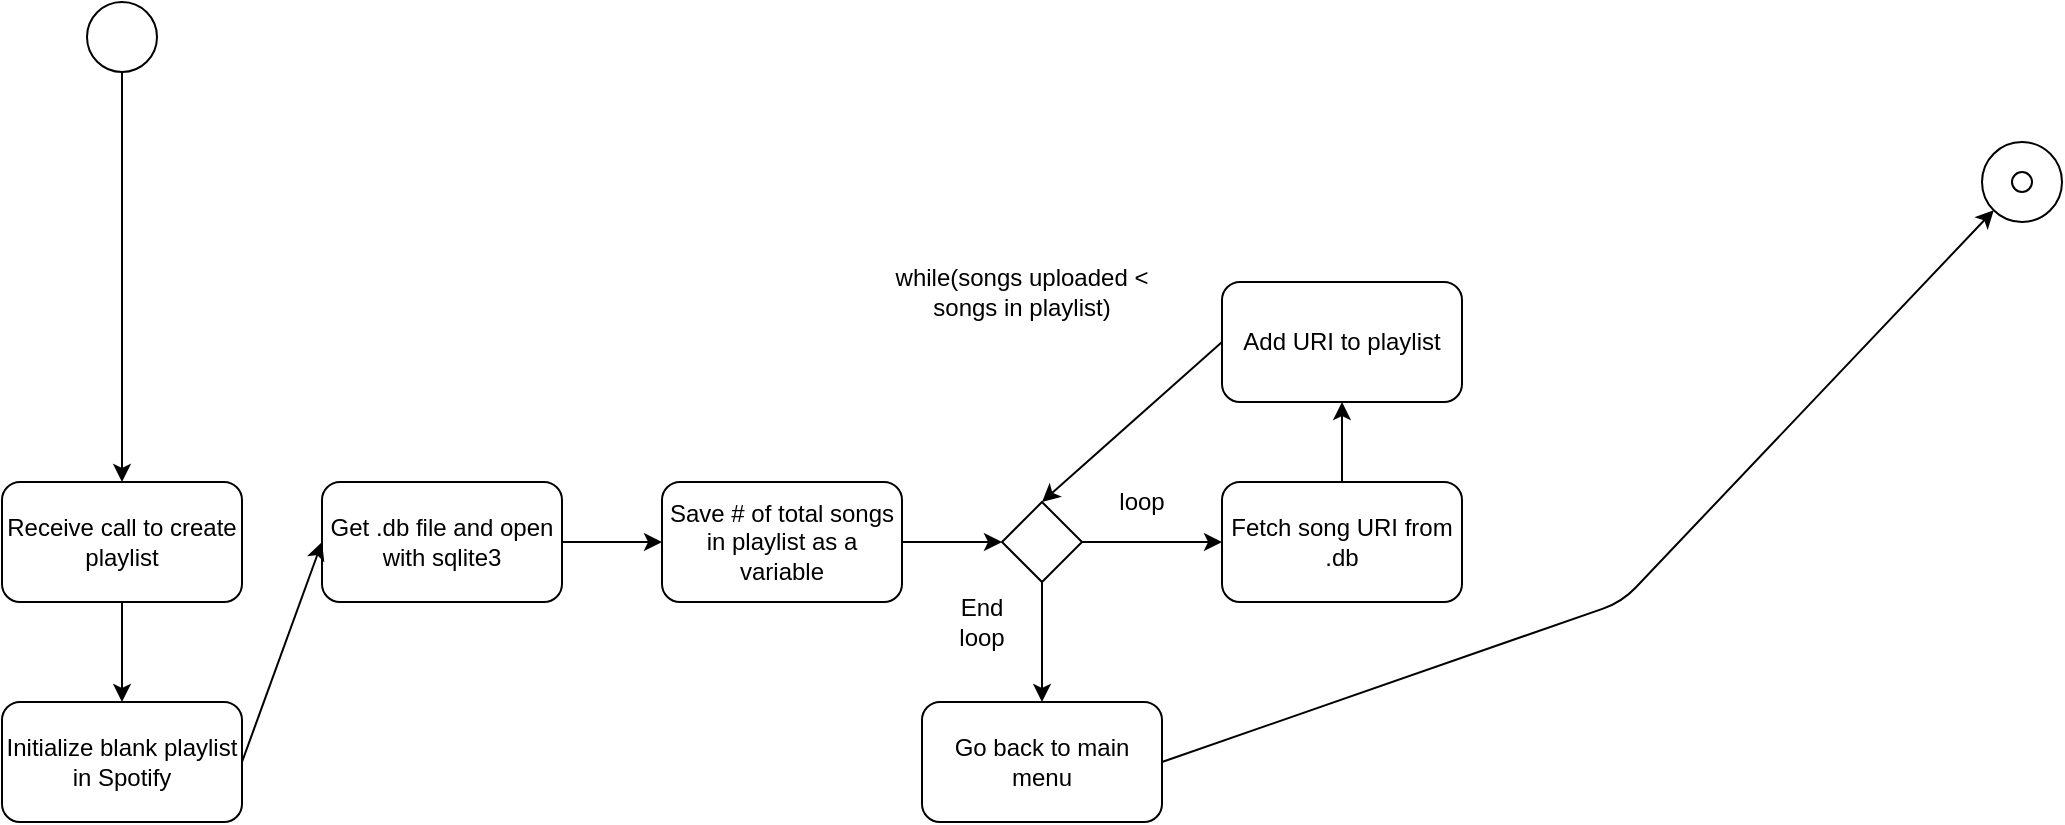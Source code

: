 <mxfile version="13.2.6" type="github">
  <diagram id="cR5MZWuLuvT774PmLJx_" name="Page-1">
    <mxGraphModel dx="2076" dy="1176" grid="1" gridSize="10" guides="1" tooltips="1" connect="1" arrows="1" fold="1" page="1" pageScale="1" pageWidth="1600" pageHeight="900" math="0" shadow="0">
      <root>
        <mxCell id="0" />
        <mxCell id="1" parent="0" />
        <mxCell id="oVJjaK6qQnAcER31GJub-1" value="" style="ellipse;whiteSpace=wrap;html=1;aspect=fixed;" parent="1" vertex="1">
          <mxGeometry x="1020" y="400" width="40" height="40" as="geometry" />
        </mxCell>
        <mxCell id="OjRiXzT8_7qGMzPnmepB-2" value="" style="ellipse;whiteSpace=wrap;html=1;aspect=fixed;" parent="1" vertex="1">
          <mxGeometry x="72.5" y="330" width="35" height="35" as="geometry" />
        </mxCell>
        <mxCell id="OjRiXzT8_7qGMzPnmepB-1" value="" style="ellipse;whiteSpace=wrap;html=1;aspect=fixed;" parent="1" vertex="1">
          <mxGeometry x="1035" y="415" width="10" height="10" as="geometry" />
        </mxCell>
        <mxCell id="J6zdL_jAdkVZUBmDRsIf-1" value="Receive call to create playlist" style="rounded=1;whiteSpace=wrap;html=1;" parent="1" vertex="1">
          <mxGeometry x="30" y="570" width="120" height="60" as="geometry" />
        </mxCell>
        <mxCell id="J6zdL_jAdkVZUBmDRsIf-2" value="Get .db file and open with sqlite3" style="rounded=1;whiteSpace=wrap;html=1;" parent="1" vertex="1">
          <mxGeometry x="190" y="570" width="120" height="60" as="geometry" />
        </mxCell>
        <mxCell id="J6zdL_jAdkVZUBmDRsIf-3" value="Save # of total songs in playlist as a variable" style="rounded=1;whiteSpace=wrap;html=1;" parent="1" vertex="1">
          <mxGeometry x="360" y="570" width="120" height="60" as="geometry" />
        </mxCell>
        <mxCell id="J6zdL_jAdkVZUBmDRsIf-6" value="" style="endArrow=classic;html=1;entryX=0.5;entryY=0;entryDx=0;entryDy=0;exitX=0.5;exitY=1;exitDx=0;exitDy=0;" parent="1" source="OjRiXzT8_7qGMzPnmepB-2" target="J6zdL_jAdkVZUBmDRsIf-1" edge="1">
          <mxGeometry width="50" height="50" relative="1" as="geometry">
            <mxPoint x="105" y="540" as="sourcePoint" />
            <mxPoint x="155" y="490" as="targetPoint" />
          </mxGeometry>
        </mxCell>
        <mxCell id="J6zdL_jAdkVZUBmDRsIf-8" value="" style="endArrow=classic;html=1;exitX=1;exitY=0.5;exitDx=0;exitDy=0;entryX=0;entryY=0.5;entryDx=0;entryDy=0;" parent="1" source="J6zdL_jAdkVZUBmDRsIf-2" target="J6zdL_jAdkVZUBmDRsIf-3" edge="1">
          <mxGeometry width="50" height="50" relative="1" as="geometry">
            <mxPoint x="360" y="590" as="sourcePoint" />
            <mxPoint x="410" y="540" as="targetPoint" />
          </mxGeometry>
        </mxCell>
        <mxCell id="J6zdL_jAdkVZUBmDRsIf-9" value="" style="rhombus;whiteSpace=wrap;html=1;" parent="1" vertex="1">
          <mxGeometry x="530" y="580" width="40" height="40" as="geometry" />
        </mxCell>
        <mxCell id="J6zdL_jAdkVZUBmDRsIf-12" value="while(songs uploaded &amp;lt; songs in playlist)" style="text;html=1;strokeColor=none;fillColor=none;align=center;verticalAlign=middle;whiteSpace=wrap;rounded=0;" parent="1" vertex="1">
          <mxGeometry x="460" y="465" width="160" height="20" as="geometry" />
        </mxCell>
        <mxCell id="J6zdL_jAdkVZUBmDRsIf-13" value="" style="endArrow=classic;html=1;exitX=1;exitY=0.5;exitDx=0;exitDy=0;entryX=0;entryY=0.5;entryDx=0;entryDy=0;" parent="1" source="J6zdL_jAdkVZUBmDRsIf-9" target="J6zdL_jAdkVZUBmDRsIf-14" edge="1">
          <mxGeometry width="50" height="50" relative="1" as="geometry">
            <mxPoint x="525" y="760" as="sourcePoint" />
            <mxPoint x="550" y="680" as="targetPoint" />
          </mxGeometry>
        </mxCell>
        <mxCell id="J6zdL_jAdkVZUBmDRsIf-14" value="Fetch song URI from .db" style="rounded=1;whiteSpace=wrap;html=1;" parent="1" vertex="1">
          <mxGeometry x="640" y="570" width="120" height="60" as="geometry" />
        </mxCell>
        <mxCell id="J6zdL_jAdkVZUBmDRsIf-16" value="" style="endArrow=classic;html=1;exitX=1;exitY=0.5;exitDx=0;exitDy=0;entryX=0;entryY=0.5;entryDx=0;entryDy=0;" parent="1" source="J6zdL_jAdkVZUBmDRsIf-3" target="J6zdL_jAdkVZUBmDRsIf-9" edge="1">
          <mxGeometry width="50" height="50" relative="1" as="geometry">
            <mxPoint x="600" y="560" as="sourcePoint" />
            <mxPoint x="650" y="510" as="targetPoint" />
          </mxGeometry>
        </mxCell>
        <mxCell id="J6zdL_jAdkVZUBmDRsIf-18" value="loop" style="text;html=1;strokeColor=none;fillColor=none;align=center;verticalAlign=middle;whiteSpace=wrap;rounded=0;" parent="1" vertex="1">
          <mxGeometry x="580" y="570" width="40" height="20" as="geometry" />
        </mxCell>
        <mxCell id="J6zdL_jAdkVZUBmDRsIf-19" value="End loop" style="text;html=1;strokeColor=none;fillColor=none;align=center;verticalAlign=middle;whiteSpace=wrap;rounded=0;" parent="1" vertex="1">
          <mxGeometry x="500" y="630" width="40" height="20" as="geometry" />
        </mxCell>
        <mxCell id="J6zdL_jAdkVZUBmDRsIf-21" value="Initialize blank playlist in Spotify" style="rounded=1;whiteSpace=wrap;html=1;" parent="1" vertex="1">
          <mxGeometry x="30" y="680" width="120" height="60" as="geometry" />
        </mxCell>
        <mxCell id="J6zdL_jAdkVZUBmDRsIf-22" value="" style="endArrow=classic;html=1;exitX=0.5;exitY=1;exitDx=0;exitDy=0;entryX=0.5;entryY=0;entryDx=0;entryDy=0;" parent="1" source="J6zdL_jAdkVZUBmDRsIf-1" target="J6zdL_jAdkVZUBmDRsIf-21" edge="1">
          <mxGeometry width="50" height="50" relative="1" as="geometry">
            <mxPoint x="150" y="560" as="sourcePoint" />
            <mxPoint x="200" y="510" as="targetPoint" />
          </mxGeometry>
        </mxCell>
        <mxCell id="J6zdL_jAdkVZUBmDRsIf-24" value="" style="endArrow=classic;html=1;exitX=1;exitY=0.5;exitDx=0;exitDy=0;entryX=0;entryY=0.5;entryDx=0;entryDy=0;" parent="1" source="J6zdL_jAdkVZUBmDRsIf-21" target="J6zdL_jAdkVZUBmDRsIf-2" edge="1">
          <mxGeometry width="50" height="50" relative="1" as="geometry">
            <mxPoint x="170" y="560" as="sourcePoint" />
            <mxPoint x="220" y="510" as="targetPoint" />
          </mxGeometry>
        </mxCell>
        <mxCell id="J6zdL_jAdkVZUBmDRsIf-25" value="Add URI to playlist" style="rounded=1;whiteSpace=wrap;html=1;" parent="1" vertex="1">
          <mxGeometry x="640" y="470" width="120" height="60" as="geometry" />
        </mxCell>
        <mxCell id="J6zdL_jAdkVZUBmDRsIf-26" value="" style="endArrow=classic;html=1;exitX=0;exitY=0.5;exitDx=0;exitDy=0;entryX=0.5;entryY=0;entryDx=0;entryDy=0;" parent="1" source="J6zdL_jAdkVZUBmDRsIf-25" target="J6zdL_jAdkVZUBmDRsIf-9" edge="1">
          <mxGeometry width="50" height="50" relative="1" as="geometry">
            <mxPoint x="540" y="550" as="sourcePoint" />
            <mxPoint x="590" y="500" as="targetPoint" />
          </mxGeometry>
        </mxCell>
        <mxCell id="J6zdL_jAdkVZUBmDRsIf-27" value="" style="endArrow=classic;html=1;exitX=0.5;exitY=0;exitDx=0;exitDy=0;entryX=0.5;entryY=1;entryDx=0;entryDy=0;" parent="1" source="J6zdL_jAdkVZUBmDRsIf-14" target="J6zdL_jAdkVZUBmDRsIf-25" edge="1">
          <mxGeometry width="50" height="50" relative="1" as="geometry">
            <mxPoint x="670" y="560" as="sourcePoint" />
            <mxPoint x="720" y="510" as="targetPoint" />
          </mxGeometry>
        </mxCell>
        <mxCell id="J6zdL_jAdkVZUBmDRsIf-28" value="" style="endArrow=classic;html=1;exitX=0.5;exitY=1;exitDx=0;exitDy=0;" parent="1" source="J6zdL_jAdkVZUBmDRsIf-9" edge="1">
          <mxGeometry width="50" height="50" relative="1" as="geometry">
            <mxPoint x="670" y="680" as="sourcePoint" />
            <mxPoint x="550" y="680" as="targetPoint" />
          </mxGeometry>
        </mxCell>
        <mxCell id="J6zdL_jAdkVZUBmDRsIf-29" value="Go back to main menu" style="rounded=1;whiteSpace=wrap;html=1;" parent="1" vertex="1">
          <mxGeometry x="490" y="680" width="120" height="60" as="geometry" />
        </mxCell>
        <mxCell id="J6zdL_jAdkVZUBmDRsIf-30" value="" style="endArrow=classic;html=1;entryX=0;entryY=1;entryDx=0;entryDy=0;exitX=1;exitY=0.5;exitDx=0;exitDy=0;" parent="1" source="J6zdL_jAdkVZUBmDRsIf-29" target="oVJjaK6qQnAcER31GJub-1" edge="1">
          <mxGeometry width="50" height="50" relative="1" as="geometry">
            <mxPoint x="520" y="590" as="sourcePoint" />
            <mxPoint x="570" y="540" as="targetPoint" />
            <Array as="points">
              <mxPoint x="840" y="630" />
            </Array>
          </mxGeometry>
        </mxCell>
      </root>
    </mxGraphModel>
  </diagram>
</mxfile>
